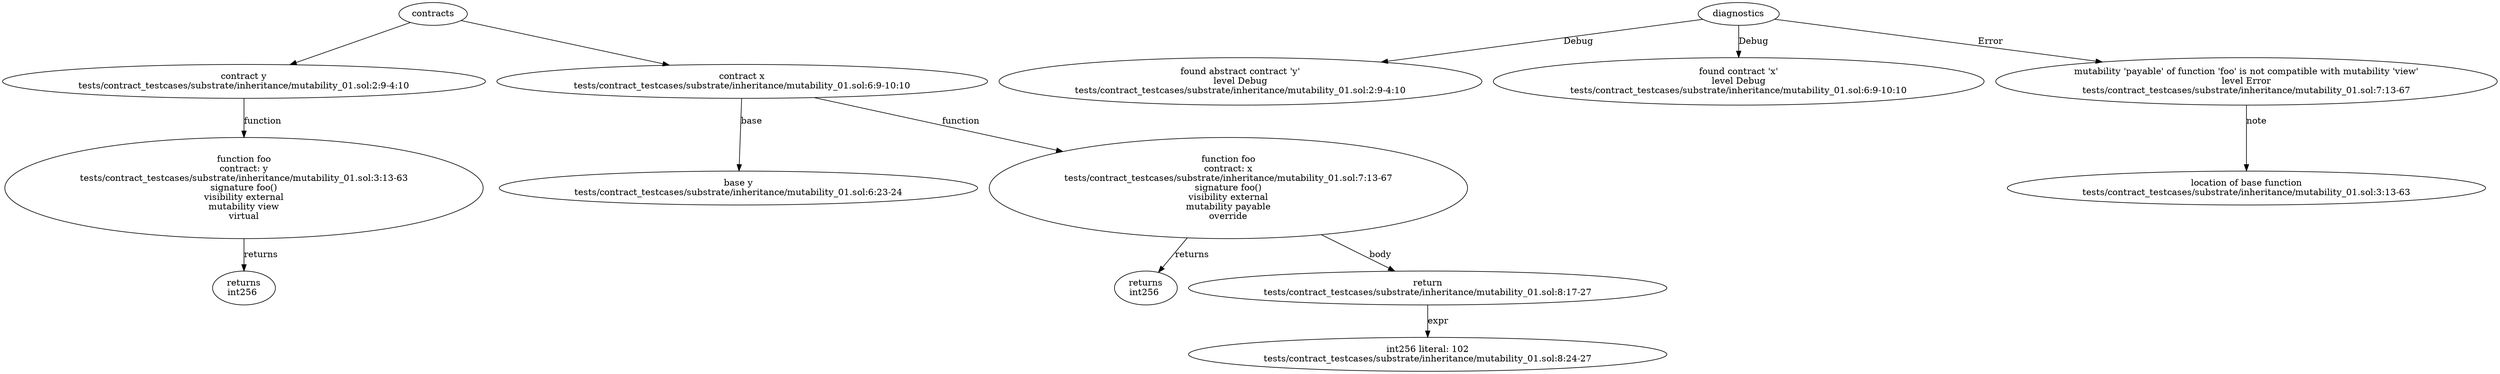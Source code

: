 strict digraph "tests/contract_testcases/substrate/inheritance/mutability_01.sol" {
	contract [label="contract y\ntests/contract_testcases/substrate/inheritance/mutability_01.sol:2:9-4:10"]
	foo [label="function foo\ncontract: y\ntests/contract_testcases/substrate/inheritance/mutability_01.sol:3:13-63\nsignature foo()\nvisibility external\nmutability view\nvirtual"]
	returns [label="returns\nint256 "]
	contract_4 [label="contract x\ntests/contract_testcases/substrate/inheritance/mutability_01.sol:6:9-10:10"]
	base [label="base y\ntests/contract_testcases/substrate/inheritance/mutability_01.sol:6:23-24"]
	foo_6 [label="function foo\ncontract: x\ntests/contract_testcases/substrate/inheritance/mutability_01.sol:7:13-67\nsignature foo()\nvisibility external\nmutability payable\noverride"]
	returns_7 [label="returns\nint256 "]
	return [label="return\ntests/contract_testcases/substrate/inheritance/mutability_01.sol:8:17-27"]
	number_literal [label="int256 literal: 102\ntests/contract_testcases/substrate/inheritance/mutability_01.sol:8:24-27"]
	diagnostic [label="found abstract contract 'y'\nlevel Debug\ntests/contract_testcases/substrate/inheritance/mutability_01.sol:2:9-4:10"]
	diagnostic_12 [label="found contract 'x'\nlevel Debug\ntests/contract_testcases/substrate/inheritance/mutability_01.sol:6:9-10:10"]
	diagnostic_13 [label="mutability 'payable' of function 'foo' is not compatible with mutability 'view'\nlevel Error\ntests/contract_testcases/substrate/inheritance/mutability_01.sol:7:13-67"]
	note [label="location of base function\ntests/contract_testcases/substrate/inheritance/mutability_01.sol:3:13-63"]
	contracts -> contract
	contract -> foo [label="function"]
	foo -> returns [label="returns"]
	contracts -> contract_4
	contract_4 -> base [label="base"]
	contract_4 -> foo_6 [label="function"]
	foo_6 -> returns_7 [label="returns"]
	foo_6 -> return [label="body"]
	return -> number_literal [label="expr"]
	diagnostics -> diagnostic [label="Debug"]
	diagnostics -> diagnostic_12 [label="Debug"]
	diagnostics -> diagnostic_13 [label="Error"]
	diagnostic_13 -> note [label="note"]
}
